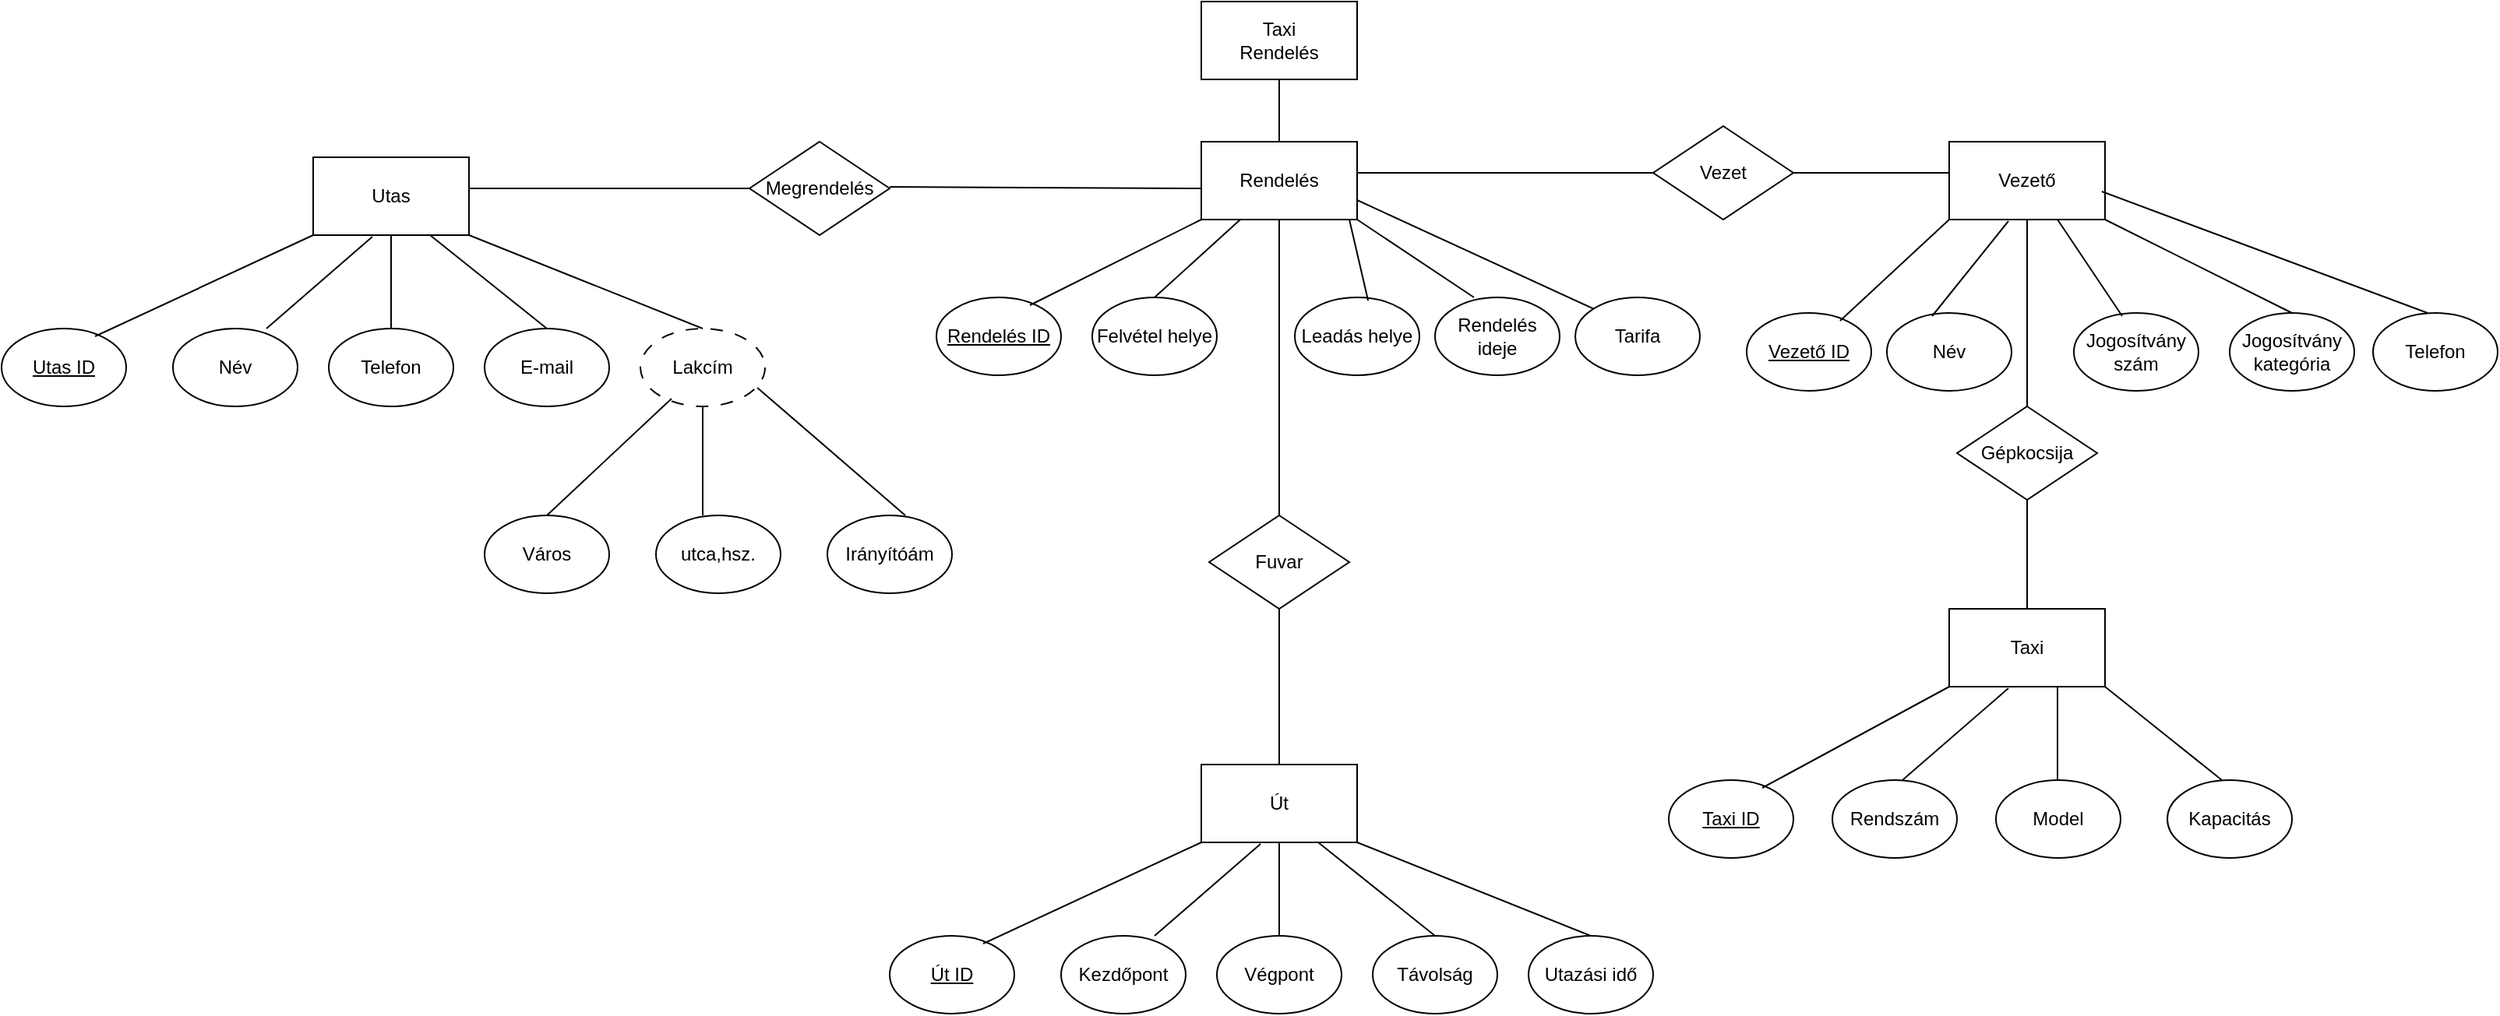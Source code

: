 <mxfile version="25.0.2">
  <diagram name="Page-1" id="VEvTFSwitGI6XrgRGFSO">
    <mxGraphModel dx="1434" dy="836" grid="1" gridSize="10" guides="1" tooltips="1" connect="1" arrows="1" fold="1" page="1" pageScale="1" pageWidth="1654" pageHeight="1169" math="0" shadow="0">
      <root>
        <mxCell id="0" />
        <mxCell id="1" parent="0" />
        <mxCell id="klNUv37gP6uQdQujOBO8-1" value="Taxi&lt;div&gt;Rendelés&lt;/div&gt;" style="rounded=0;whiteSpace=wrap;html=1;" vertex="1" parent="1">
          <mxGeometry x="810" y="20" width="100" height="50" as="geometry" />
        </mxCell>
        <mxCell id="klNUv37gP6uQdQujOBO8-2" value="Rendelés" style="rounded=0;whiteSpace=wrap;html=1;" vertex="1" parent="1">
          <mxGeometry x="810" y="110" width="100" height="50" as="geometry" />
        </mxCell>
        <mxCell id="klNUv37gP6uQdQujOBO8-4" value="Utas" style="rounded=0;whiteSpace=wrap;html=1;" vertex="1" parent="1">
          <mxGeometry x="240" y="120" width="100" height="50" as="geometry" />
        </mxCell>
        <mxCell id="klNUv37gP6uQdQujOBO8-5" value="Megrendelés" style="rhombus;whiteSpace=wrap;html=1;" vertex="1" parent="1">
          <mxGeometry x="520" y="110" width="90" height="60" as="geometry" />
        </mxCell>
        <mxCell id="klNUv37gP6uQdQujOBO8-6" value="Fuvar" style="rhombus;whiteSpace=wrap;html=1;" vertex="1" parent="1">
          <mxGeometry x="815" y="350" width="90" height="60" as="geometry" />
        </mxCell>
        <mxCell id="klNUv37gP6uQdQujOBO8-7" value="Vezet" style="rhombus;whiteSpace=wrap;html=1;" vertex="1" parent="1">
          <mxGeometry x="1100" y="100" width="90" height="60" as="geometry" />
        </mxCell>
        <mxCell id="klNUv37gP6uQdQujOBO8-8" value="Út" style="rounded=0;whiteSpace=wrap;html=1;" vertex="1" parent="1">
          <mxGeometry x="810" y="510" width="100" height="50" as="geometry" />
        </mxCell>
        <mxCell id="klNUv37gP6uQdQujOBO8-9" value="Vezető" style="rounded=0;whiteSpace=wrap;html=1;" vertex="1" parent="1">
          <mxGeometry x="1290" y="110" width="100" height="50" as="geometry" />
        </mxCell>
        <mxCell id="klNUv37gP6uQdQujOBO8-10" value="Taxi" style="rounded=0;whiteSpace=wrap;html=1;" vertex="1" parent="1">
          <mxGeometry x="1290" y="410" width="100" height="50" as="geometry" />
        </mxCell>
        <mxCell id="klNUv37gP6uQdQujOBO8-11" value="Gépkocsija" style="rhombus;whiteSpace=wrap;html=1;" vertex="1" parent="1">
          <mxGeometry x="1295" y="280" width="90" height="60" as="geometry" />
        </mxCell>
        <mxCell id="klNUv37gP6uQdQujOBO8-12" value="" style="endArrow=none;html=1;rounded=0;exitX=0.5;exitY=0;exitDx=0;exitDy=0;" edge="1" parent="1" source="klNUv37gP6uQdQujOBO8-2">
          <mxGeometry width="50" height="50" relative="1" as="geometry">
            <mxPoint x="810" y="120" as="sourcePoint" />
            <mxPoint x="860" y="70" as="targetPoint" />
          </mxGeometry>
        </mxCell>
        <mxCell id="klNUv37gP6uQdQujOBO8-13" value="" style="endArrow=none;html=1;rounded=0;" edge="1" parent="1">
          <mxGeometry width="50" height="50" relative="1" as="geometry">
            <mxPoint x="610" y="139" as="sourcePoint" />
            <mxPoint x="810" y="140" as="targetPoint" />
          </mxGeometry>
        </mxCell>
        <mxCell id="klNUv37gP6uQdQujOBO8-14" value="" style="endArrow=none;html=1;rounded=0;entryX=0;entryY=0.5;entryDx=0;entryDy=0;" edge="1" parent="1" target="klNUv37gP6uQdQujOBO8-5">
          <mxGeometry width="50" height="50" relative="1" as="geometry">
            <mxPoint x="340" y="140" as="sourcePoint" />
            <mxPoint x="440" y="137.5" as="targetPoint" />
          </mxGeometry>
        </mxCell>
        <mxCell id="klNUv37gP6uQdQujOBO8-16" value="" style="endArrow=none;html=1;rounded=0;entryX=0;entryY=0.5;entryDx=0;entryDy=0;" edge="1" parent="1" target="klNUv37gP6uQdQujOBO8-7">
          <mxGeometry width="50" height="50" relative="1" as="geometry">
            <mxPoint x="910" y="130" as="sourcePoint" />
            <mxPoint x="1080" y="129.5" as="targetPoint" />
          </mxGeometry>
        </mxCell>
        <mxCell id="klNUv37gP6uQdQujOBO8-17" value="" style="endArrow=none;html=1;rounded=0;entryX=0.5;entryY=1;entryDx=0;entryDy=0;exitX=0.5;exitY=0;exitDx=0;exitDy=0;" edge="1" parent="1" source="klNUv37gP6uQdQujOBO8-6" target="klNUv37gP6uQdQujOBO8-2">
          <mxGeometry width="50" height="50" relative="1" as="geometry">
            <mxPoint x="860" y="350" as="sourcePoint" />
            <mxPoint x="860" y="260" as="targetPoint" />
          </mxGeometry>
        </mxCell>
        <mxCell id="klNUv37gP6uQdQujOBO8-18" value="" style="endArrow=none;html=1;rounded=0;exitX=0.1;exitY=0.4;exitDx=0;exitDy=0;exitPerimeter=0;" edge="1" parent="1">
          <mxGeometry width="50" height="50" relative="1" as="geometry">
            <mxPoint x="1189" y="130" as="sourcePoint" />
            <mxPoint x="1290" y="130" as="targetPoint" />
          </mxGeometry>
        </mxCell>
        <mxCell id="klNUv37gP6uQdQujOBO8-19" value="" style="endArrow=none;html=1;rounded=0;exitX=0.5;exitY=0;exitDx=0;exitDy=0;entryX=0.5;entryY=1;entryDx=0;entryDy=0;" edge="1" parent="1" source="klNUv37gP6uQdQujOBO8-11" target="klNUv37gP6uQdQujOBO8-9">
          <mxGeometry width="50" height="50" relative="1" as="geometry">
            <mxPoint x="1295" y="210" as="sourcePoint" />
            <mxPoint x="1345" y="160" as="targetPoint" />
          </mxGeometry>
        </mxCell>
        <mxCell id="klNUv37gP6uQdQujOBO8-20" value="" style="endArrow=none;html=1;rounded=0;exitX=0.5;exitY=0;exitDx=0;exitDy=0;" edge="1" parent="1" source="klNUv37gP6uQdQujOBO8-8">
          <mxGeometry width="50" height="50" relative="1" as="geometry">
            <mxPoint x="810" y="460" as="sourcePoint" />
            <mxPoint x="860" y="410" as="targetPoint" />
          </mxGeometry>
        </mxCell>
        <mxCell id="klNUv37gP6uQdQujOBO8-21" value="" style="endArrow=none;html=1;rounded=0;exitX=0.5;exitY=0;exitDx=0;exitDy=0;" edge="1" parent="1" source="klNUv37gP6uQdQujOBO8-10">
          <mxGeometry width="50" height="50" relative="1" as="geometry">
            <mxPoint x="1290" y="370" as="sourcePoint" />
            <mxPoint x="1340" y="340" as="targetPoint" />
          </mxGeometry>
        </mxCell>
        <mxCell id="klNUv37gP6uQdQujOBO8-22" value="&lt;u&gt;Utas ID&lt;/u&gt;" style="ellipse;whiteSpace=wrap;html=1;" vertex="1" parent="1">
          <mxGeometry x="40" y="230" width="80" height="50" as="geometry" />
        </mxCell>
        <mxCell id="klNUv37gP6uQdQujOBO8-23" value="Lakcím" style="ellipse;whiteSpace=wrap;html=1;dashed=1;dashPattern=8 8;" vertex="1" parent="1">
          <mxGeometry x="450" y="230" width="80" height="50" as="geometry" />
        </mxCell>
        <mxCell id="klNUv37gP6uQdQujOBO8-24" value="Név" style="ellipse;whiteSpace=wrap;html=1;" vertex="1" parent="1">
          <mxGeometry x="150" y="230" width="80" height="50" as="geometry" />
        </mxCell>
        <mxCell id="klNUv37gP6uQdQujOBO8-25" value="Telefon" style="ellipse;whiteSpace=wrap;html=1;" vertex="1" parent="1">
          <mxGeometry x="250" y="230" width="80" height="50" as="geometry" />
        </mxCell>
        <mxCell id="klNUv37gP6uQdQujOBO8-26" value="E-mail" style="ellipse;whiteSpace=wrap;html=1;" vertex="1" parent="1">
          <mxGeometry x="350" y="230" width="80" height="50" as="geometry" />
        </mxCell>
        <mxCell id="klNUv37gP6uQdQujOBO8-27" value="Irányítóám" style="ellipse;whiteSpace=wrap;html=1;" vertex="1" parent="1">
          <mxGeometry x="570" y="350" width="80" height="50" as="geometry" />
        </mxCell>
        <mxCell id="klNUv37gP6uQdQujOBO8-28" value="utca,hsz." style="ellipse;whiteSpace=wrap;html=1;" vertex="1" parent="1">
          <mxGeometry x="460" y="350" width="80" height="50" as="geometry" />
        </mxCell>
        <mxCell id="klNUv37gP6uQdQujOBO8-29" value="Város" style="ellipse;whiteSpace=wrap;html=1;" vertex="1" parent="1">
          <mxGeometry x="350" y="350" width="80" height="50" as="geometry" />
        </mxCell>
        <mxCell id="klNUv37gP6uQdQujOBO8-30" value="" style="endArrow=none;html=1;rounded=0;exitX=0.75;exitY=0.1;exitDx=0;exitDy=0;exitPerimeter=0;" edge="1" parent="1" source="klNUv37gP6uQdQujOBO8-22">
          <mxGeometry width="50" height="50" relative="1" as="geometry">
            <mxPoint x="190" y="220" as="sourcePoint" />
            <mxPoint x="240" y="170" as="targetPoint" />
          </mxGeometry>
        </mxCell>
        <mxCell id="klNUv37gP6uQdQujOBO8-31" value="" style="endArrow=none;html=1;rounded=0;entryX=0.38;entryY=1.02;entryDx=0;entryDy=0;entryPerimeter=0;" edge="1" parent="1" target="klNUv37gP6uQdQujOBO8-4">
          <mxGeometry width="50" height="50" relative="1" as="geometry">
            <mxPoint x="210" y="230" as="sourcePoint" />
            <mxPoint x="260" y="180" as="targetPoint" />
          </mxGeometry>
        </mxCell>
        <mxCell id="klNUv37gP6uQdQujOBO8-32" value="" style="endArrow=none;html=1;rounded=0;entryX=0.5;entryY=1;entryDx=0;entryDy=0;" edge="1" parent="1" target="klNUv37gP6uQdQujOBO8-4">
          <mxGeometry width="50" height="50" relative="1" as="geometry">
            <mxPoint x="290" y="230" as="sourcePoint" />
            <mxPoint x="340" y="180" as="targetPoint" />
          </mxGeometry>
        </mxCell>
        <mxCell id="klNUv37gP6uQdQujOBO8-33" value="" style="endArrow=none;html=1;rounded=0;entryX=0.75;entryY=1;entryDx=0;entryDy=0;" edge="1" parent="1" target="klNUv37gP6uQdQujOBO8-4">
          <mxGeometry width="50" height="50" relative="1" as="geometry">
            <mxPoint x="390" y="230" as="sourcePoint" />
            <mxPoint x="440" y="180" as="targetPoint" />
          </mxGeometry>
        </mxCell>
        <mxCell id="klNUv37gP6uQdQujOBO8-34" value="" style="endArrow=none;html=1;rounded=0;entryX=1;entryY=1;entryDx=0;entryDy=0;" edge="1" parent="1" target="klNUv37gP6uQdQujOBO8-4">
          <mxGeometry width="50" height="50" relative="1" as="geometry">
            <mxPoint x="490" y="230" as="sourcePoint" />
            <mxPoint x="540" y="180" as="targetPoint" />
          </mxGeometry>
        </mxCell>
        <mxCell id="klNUv37gP6uQdQujOBO8-35" value="" style="endArrow=none;html=1;rounded=0;exitX=0.5;exitY=0;exitDx=0;exitDy=0;" edge="1" parent="1" source="klNUv37gP6uQdQujOBO8-29">
          <mxGeometry width="50" height="50" relative="1" as="geometry">
            <mxPoint x="420" y="325" as="sourcePoint" />
            <mxPoint x="470" y="275" as="targetPoint" />
          </mxGeometry>
        </mxCell>
        <mxCell id="klNUv37gP6uQdQujOBO8-36" value="" style="endArrow=none;html=1;rounded=0;entryX=0.5;entryY=1;entryDx=0;entryDy=0;" edge="1" parent="1" target="klNUv37gP6uQdQujOBO8-23">
          <mxGeometry width="50" height="50" relative="1" as="geometry">
            <mxPoint x="490" y="350" as="sourcePoint" />
            <mxPoint x="540" y="300" as="targetPoint" />
          </mxGeometry>
        </mxCell>
        <mxCell id="klNUv37gP6uQdQujOBO8-37" value="" style="endArrow=none;html=1;rounded=0;entryX=0.938;entryY=0.76;entryDx=0;entryDy=0;entryPerimeter=0;" edge="1" parent="1" target="klNUv37gP6uQdQujOBO8-23">
          <mxGeometry width="50" height="50" relative="1" as="geometry">
            <mxPoint x="620" y="350" as="sourcePoint" />
            <mxPoint x="670" y="300" as="targetPoint" />
          </mxGeometry>
        </mxCell>
        <mxCell id="klNUv37gP6uQdQujOBO8-38" value="&lt;u&gt;Út ID&lt;/u&gt;" style="ellipse;whiteSpace=wrap;html=1;" vertex="1" parent="1">
          <mxGeometry x="610" y="620" width="80" height="50" as="geometry" />
        </mxCell>
        <mxCell id="klNUv37gP6uQdQujOBO8-39" value="Utazási idő" style="ellipse;whiteSpace=wrap;html=1;" vertex="1" parent="1">
          <mxGeometry x="1020" y="620" width="80" height="50" as="geometry" />
        </mxCell>
        <mxCell id="klNUv37gP6uQdQujOBO8-40" value="Kezdőpont" style="ellipse;whiteSpace=wrap;html=1;" vertex="1" parent="1">
          <mxGeometry x="720" y="620" width="80" height="50" as="geometry" />
        </mxCell>
        <mxCell id="klNUv37gP6uQdQujOBO8-41" value="Végpont" style="ellipse;whiteSpace=wrap;html=1;" vertex="1" parent="1">
          <mxGeometry x="820" y="620" width="80" height="50" as="geometry" />
        </mxCell>
        <mxCell id="klNUv37gP6uQdQujOBO8-42" value="Távolság" style="ellipse;whiteSpace=wrap;html=1;" vertex="1" parent="1">
          <mxGeometry x="920" y="620" width="80" height="50" as="geometry" />
        </mxCell>
        <mxCell id="klNUv37gP6uQdQujOBO8-46" value="" style="endArrow=none;html=1;rounded=0;exitX=0.75;exitY=0.1;exitDx=0;exitDy=0;exitPerimeter=0;" edge="1" parent="1" source="klNUv37gP6uQdQujOBO8-38">
          <mxGeometry width="50" height="50" relative="1" as="geometry">
            <mxPoint x="760" y="610" as="sourcePoint" />
            <mxPoint x="810" y="560" as="targetPoint" />
          </mxGeometry>
        </mxCell>
        <mxCell id="klNUv37gP6uQdQujOBO8-47" value="" style="endArrow=none;html=1;rounded=0;entryX=0.38;entryY=1.02;entryDx=0;entryDy=0;entryPerimeter=0;" edge="1" parent="1">
          <mxGeometry width="50" height="50" relative="1" as="geometry">
            <mxPoint x="780" y="620" as="sourcePoint" />
            <mxPoint x="848" y="561" as="targetPoint" />
          </mxGeometry>
        </mxCell>
        <mxCell id="klNUv37gP6uQdQujOBO8-48" value="" style="endArrow=none;html=1;rounded=0;entryX=0.5;entryY=1;entryDx=0;entryDy=0;" edge="1" parent="1">
          <mxGeometry width="50" height="50" relative="1" as="geometry">
            <mxPoint x="860" y="620" as="sourcePoint" />
            <mxPoint x="860" y="560" as="targetPoint" />
          </mxGeometry>
        </mxCell>
        <mxCell id="klNUv37gP6uQdQujOBO8-49" value="" style="endArrow=none;html=1;rounded=0;entryX=0.75;entryY=1;entryDx=0;entryDy=0;" edge="1" parent="1">
          <mxGeometry width="50" height="50" relative="1" as="geometry">
            <mxPoint x="960" y="620" as="sourcePoint" />
            <mxPoint x="885" y="560" as="targetPoint" />
          </mxGeometry>
        </mxCell>
        <mxCell id="klNUv37gP6uQdQujOBO8-50" value="" style="endArrow=none;html=1;rounded=0;entryX=1;entryY=1;entryDx=0;entryDy=0;" edge="1" parent="1">
          <mxGeometry width="50" height="50" relative="1" as="geometry">
            <mxPoint x="1060" y="620" as="sourcePoint" />
            <mxPoint x="910" y="560" as="targetPoint" />
          </mxGeometry>
        </mxCell>
        <mxCell id="klNUv37gP6uQdQujOBO8-54" value="&lt;u&gt;Taxi ID&lt;/u&gt;" style="ellipse;whiteSpace=wrap;html=1;" vertex="1" parent="1">
          <mxGeometry x="1110" y="520" width="80" height="50" as="geometry" />
        </mxCell>
        <mxCell id="klNUv37gP6uQdQujOBO8-56" value="Rendszám" style="ellipse;whiteSpace=wrap;html=1;" vertex="1" parent="1">
          <mxGeometry x="1215" y="520" width="80" height="50" as="geometry" />
        </mxCell>
        <mxCell id="klNUv37gP6uQdQujOBO8-57" value="Model" style="ellipse;whiteSpace=wrap;html=1;" vertex="1" parent="1">
          <mxGeometry x="1320" y="520" width="80" height="50" as="geometry" />
        </mxCell>
        <mxCell id="klNUv37gP6uQdQujOBO8-58" value="Kapacitás" style="ellipse;whiteSpace=wrap;html=1;" vertex="1" parent="1">
          <mxGeometry x="1430" y="520" width="80" height="50" as="geometry" />
        </mxCell>
        <mxCell id="klNUv37gP6uQdQujOBO8-59" value="" style="endArrow=none;html=1;rounded=0;exitX=0.75;exitY=0.1;exitDx=0;exitDy=0;exitPerimeter=0;" edge="1" parent="1" source="klNUv37gP6uQdQujOBO8-54">
          <mxGeometry width="50" height="50" relative="1" as="geometry">
            <mxPoint x="1240" y="510" as="sourcePoint" />
            <mxPoint x="1290" y="460" as="targetPoint" />
          </mxGeometry>
        </mxCell>
        <mxCell id="klNUv37gP6uQdQujOBO8-60" value="" style="endArrow=none;html=1;rounded=0;entryX=0.38;entryY=1.02;entryDx=0;entryDy=0;entryPerimeter=0;" edge="1" parent="1">
          <mxGeometry width="50" height="50" relative="1" as="geometry">
            <mxPoint x="1260" y="520" as="sourcePoint" />
            <mxPoint x="1328" y="461" as="targetPoint" />
          </mxGeometry>
        </mxCell>
        <mxCell id="klNUv37gP6uQdQujOBO8-61" value="" style="endArrow=none;html=1;rounded=0;entryX=0.5;entryY=1;entryDx=0;entryDy=0;" edge="1" parent="1">
          <mxGeometry width="50" height="50" relative="1" as="geometry">
            <mxPoint x="1359.5" y="520" as="sourcePoint" />
            <mxPoint x="1359.5" y="460" as="targetPoint" />
          </mxGeometry>
        </mxCell>
        <mxCell id="klNUv37gP6uQdQujOBO8-62" value="" style="endArrow=none;html=1;rounded=0;entryX=0.75;entryY=1;entryDx=0;entryDy=0;" edge="1" parent="1">
          <mxGeometry width="50" height="50" relative="1" as="geometry">
            <mxPoint x="1465" y="520" as="sourcePoint" />
            <mxPoint x="1390" y="460" as="targetPoint" />
          </mxGeometry>
        </mxCell>
        <mxCell id="klNUv37gP6uQdQujOBO8-64" value="&lt;u&gt;Vezető ID&lt;/u&gt;" style="ellipse;whiteSpace=wrap;html=1;" vertex="1" parent="1">
          <mxGeometry x="1160" y="220" width="80" height="50" as="geometry" />
        </mxCell>
        <mxCell id="klNUv37gP6uQdQujOBO8-65" value="Név" style="ellipse;whiteSpace=wrap;html=1;" vertex="1" parent="1">
          <mxGeometry x="1250" y="220" width="80" height="50" as="geometry" />
        </mxCell>
        <mxCell id="klNUv37gP6uQdQujOBO8-66" value="Jogosítvány szám" style="ellipse;whiteSpace=wrap;html=1;" vertex="1" parent="1">
          <mxGeometry x="1370" y="220" width="80" height="50" as="geometry" />
        </mxCell>
        <mxCell id="klNUv37gP6uQdQujOBO8-67" value="Jogosítvány kategória" style="ellipse;whiteSpace=wrap;html=1;" vertex="1" parent="1">
          <mxGeometry x="1470" y="220" width="80" height="50" as="geometry" />
        </mxCell>
        <mxCell id="klNUv37gP6uQdQujOBO8-68" value="" style="endArrow=none;html=1;rounded=0;exitX=0.75;exitY=0.1;exitDx=0;exitDy=0;exitPerimeter=0;" edge="1" parent="1" source="klNUv37gP6uQdQujOBO8-64">
          <mxGeometry width="50" height="50" relative="1" as="geometry">
            <mxPoint x="1240" y="210" as="sourcePoint" />
            <mxPoint x="1290" y="160" as="targetPoint" />
          </mxGeometry>
        </mxCell>
        <mxCell id="klNUv37gP6uQdQujOBO8-69" value="" style="endArrow=none;html=1;rounded=0;entryX=0.38;entryY=1.02;entryDx=0;entryDy=0;entryPerimeter=0;exitX=0.363;exitY=0.04;exitDx=0;exitDy=0;exitPerimeter=0;" edge="1" parent="1" source="klNUv37gP6uQdQujOBO8-65">
          <mxGeometry width="50" height="50" relative="1" as="geometry">
            <mxPoint x="1260" y="220" as="sourcePoint" />
            <mxPoint x="1328" y="161" as="targetPoint" />
          </mxGeometry>
        </mxCell>
        <mxCell id="klNUv37gP6uQdQujOBO8-70" value="" style="endArrow=none;html=1;rounded=0;entryX=0.5;entryY=1;entryDx=0;entryDy=0;exitX=0.388;exitY=0.04;exitDx=0;exitDy=0;exitPerimeter=0;" edge="1" parent="1" source="klNUv37gP6uQdQujOBO8-66">
          <mxGeometry width="50" height="50" relative="1" as="geometry">
            <mxPoint x="1359.5" y="220" as="sourcePoint" />
            <mxPoint x="1359.5" y="160" as="targetPoint" />
          </mxGeometry>
        </mxCell>
        <mxCell id="klNUv37gP6uQdQujOBO8-71" value="" style="endArrow=none;html=1;rounded=0;entryX=0.75;entryY=1;entryDx=0;entryDy=0;exitX=0.5;exitY=0;exitDx=0;exitDy=0;" edge="1" parent="1" source="klNUv37gP6uQdQujOBO8-67">
          <mxGeometry width="50" height="50" relative="1" as="geometry">
            <mxPoint x="1465" y="220" as="sourcePoint" />
            <mxPoint x="1390" y="160" as="targetPoint" />
          </mxGeometry>
        </mxCell>
        <mxCell id="klNUv37gP6uQdQujOBO8-72" value="Telefon" style="ellipse;whiteSpace=wrap;html=1;" vertex="1" parent="1">
          <mxGeometry x="1562" y="220" width="80" height="50" as="geometry" />
        </mxCell>
        <mxCell id="klNUv37gP6uQdQujOBO8-73" value="" style="endArrow=none;html=1;rounded=0;entryX=0.98;entryY=0.64;entryDx=0;entryDy=0;entryPerimeter=0;" edge="1" parent="1" target="klNUv37gP6uQdQujOBO8-9">
          <mxGeometry width="50" height="50" relative="1" as="geometry">
            <mxPoint x="1597" y="220" as="sourcePoint" />
            <mxPoint x="1378" y="125" as="targetPoint" />
          </mxGeometry>
        </mxCell>
        <mxCell id="klNUv37gP6uQdQujOBO8-74" value="&lt;u&gt;Rendelés ID&lt;/u&gt;" style="ellipse;whiteSpace=wrap;html=1;" vertex="1" parent="1">
          <mxGeometry x="640" y="210" width="80" height="50" as="geometry" />
        </mxCell>
        <mxCell id="klNUv37gP6uQdQujOBO8-75" value="Felvétel helye" style="ellipse;whiteSpace=wrap;html=1;" vertex="1" parent="1">
          <mxGeometry x="740" y="210" width="80" height="50" as="geometry" />
        </mxCell>
        <mxCell id="klNUv37gP6uQdQujOBO8-76" value="Leadás helye" style="ellipse;whiteSpace=wrap;html=1;" vertex="1" parent="1">
          <mxGeometry x="870" y="210" width="80" height="50" as="geometry" />
        </mxCell>
        <mxCell id="klNUv37gP6uQdQujOBO8-77" value="Rendelés ideje" style="ellipse;whiteSpace=wrap;html=1;" vertex="1" parent="1">
          <mxGeometry x="960" y="210" width="80" height="50" as="geometry" />
        </mxCell>
        <mxCell id="klNUv37gP6uQdQujOBO8-78" value="" style="endArrow=none;html=1;rounded=0;exitX=0.75;exitY=0.1;exitDx=0;exitDy=0;exitPerimeter=0;entryX=0;entryY=1;entryDx=0;entryDy=0;" edge="1" parent="1" source="klNUv37gP6uQdQujOBO8-74" target="klNUv37gP6uQdQujOBO8-2">
          <mxGeometry width="50" height="50" relative="1" as="geometry">
            <mxPoint x="770" y="210" as="sourcePoint" />
            <mxPoint x="820" y="160" as="targetPoint" />
          </mxGeometry>
        </mxCell>
        <mxCell id="klNUv37gP6uQdQujOBO8-79" value="" style="endArrow=none;html=1;rounded=0;entryX=0.25;entryY=1;entryDx=0;entryDy=0;exitX=0.5;exitY=0;exitDx=0;exitDy=0;" edge="1" parent="1" source="klNUv37gP6uQdQujOBO8-75" target="klNUv37gP6uQdQujOBO8-2">
          <mxGeometry width="50" height="50" relative="1" as="geometry">
            <mxPoint x="790" y="220" as="sourcePoint" />
            <mxPoint x="858" y="161" as="targetPoint" />
          </mxGeometry>
        </mxCell>
        <mxCell id="klNUv37gP6uQdQujOBO8-80" value="" style="endArrow=none;html=1;rounded=0;entryX=0.5;entryY=1;entryDx=0;entryDy=0;exitX=0.588;exitY=0.04;exitDx=0;exitDy=0;exitPerimeter=0;" edge="1" parent="1" source="klNUv37gP6uQdQujOBO8-76">
          <mxGeometry width="50" height="50" relative="1" as="geometry">
            <mxPoint x="910" y="220" as="sourcePoint" />
            <mxPoint x="905" y="160" as="targetPoint" />
          </mxGeometry>
        </mxCell>
        <mxCell id="klNUv37gP6uQdQujOBO8-81" value="" style="endArrow=none;html=1;rounded=0;entryX=1;entryY=1;entryDx=0;entryDy=0;" edge="1" parent="1" target="klNUv37gP6uQdQujOBO8-2">
          <mxGeometry width="50" height="50" relative="1" as="geometry">
            <mxPoint x="985" y="210" as="sourcePoint" />
            <mxPoint x="910" y="150" as="targetPoint" />
          </mxGeometry>
        </mxCell>
        <mxCell id="klNUv37gP6uQdQujOBO8-82" value="Tarifa" style="ellipse;whiteSpace=wrap;html=1;" vertex="1" parent="1">
          <mxGeometry x="1050" y="210" width="80" height="50" as="geometry" />
        </mxCell>
        <mxCell id="klNUv37gP6uQdQujOBO8-83" value="" style="endArrow=none;html=1;rounded=0;entryX=1;entryY=0.75;entryDx=0;entryDy=0;exitX=0;exitY=0;exitDx=0;exitDy=0;" edge="1" parent="1" source="klNUv37gP6uQdQujOBO8-82" target="klNUv37gP6uQdQujOBO8-2">
          <mxGeometry width="50" height="50" relative="1" as="geometry">
            <mxPoint x="995" y="190" as="sourcePoint" />
            <mxPoint x="920" y="140" as="targetPoint" />
          </mxGeometry>
        </mxCell>
      </root>
    </mxGraphModel>
  </diagram>
</mxfile>
